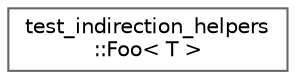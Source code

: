 digraph "类继承关系图"
{
 // LATEX_PDF_SIZE
  bgcolor="transparent";
  edge [fontname=Helvetica,fontsize=10,labelfontname=Helvetica,labelfontsize=10];
  node [fontname=Helvetica,fontsize=10,shape=box,height=0.2,width=0.4];
  rankdir="LR";
  Node0 [id="Node000000",label="test_indirection_helpers\l::Foo\< T \>",height=0.2,width=0.4,color="grey40", fillcolor="white", style="filled",URL="$structtest__indirection__helpers_1_1_foo.html",tooltip=" "];
}
